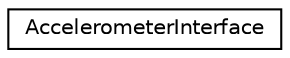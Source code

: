 digraph "Graphical Class Hierarchy"
{
  edge [fontname="Helvetica",fontsize="10",labelfontname="Helvetica",labelfontsize="10"];
  node [fontname="Helvetica",fontsize="10",shape=record];
  rankdir="LR";
  Node1 [label="AccelerometerInterface",height=0.2,width=0.4,color="black", fillcolor="white", style="filled",URL="$dc/d04/classAccelerometerInterface.html"];
}
